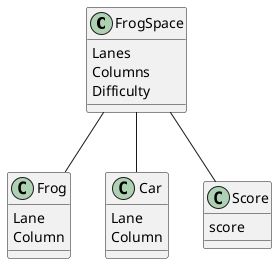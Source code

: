 @startuml
class FrogSpace {
    Lanes
    Columns
    Difficulty

}

class Frog {
    Lane
    Column
}

class Car {
    Lane
    Column
}

class Score {
    score
}

FrogSpace -- Frog
FrogSpace -- Car
FrogSpace -- Score

@enduml
